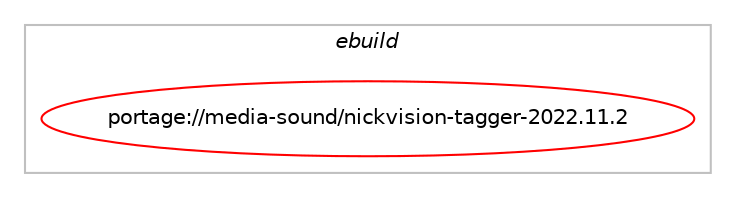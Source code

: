 digraph prolog {

# *************
# Graph options
# *************

newrank=true;
concentrate=true;
compound=true;
graph [rankdir=LR,fontname=Helvetica,fontsize=10,ranksep=1.5];#, ranksep=2.5, nodesep=0.2];
edge  [arrowhead=vee];
node  [fontname=Helvetica,fontsize=10];

# **********
# The ebuild
# **********

subgraph cluster_leftcol {
color=gray;
label=<<i>ebuild</i>>;
id [label="portage://media-sound/nickvision-tagger-2022.11.2", color=red, width=4, href="../media-sound/nickvision-tagger-2022.11.2.svg"];
}

# ****************
# The dependencies
# ****************

subgraph cluster_midcol {
color=gray;
label=<<i>dependencies</i>>;
subgraph cluster_compile {
fillcolor="#eeeeee";
style=filled;
label=<<i>compile</i>>;
# *** BEGIN UNKNOWN DEPENDENCY TYPE (TODO) ***
# id -> equal(package_dependency(portage://media-sound/nickvision-tagger-2022.11.2,install,no,dev-cpp,curlpp,none,[,,],any_same_slot,[]))
# *** END UNKNOWN DEPENDENCY TYPE (TODO) ***

# *** BEGIN UNKNOWN DEPENDENCY TYPE (TODO) ***
# id -> equal(package_dependency(portage://media-sound/nickvision-tagger-2022.11.2,install,no,dev-libs,jsoncpp,none,[,,],any_same_slot,[]))
# *** END UNKNOWN DEPENDENCY TYPE (TODO) ***

# *** BEGIN UNKNOWN DEPENDENCY TYPE (TODO) ***
# id -> equal(package_dependency(portage://media-sound/nickvision-tagger-2022.11.2,install,no,gui-libs,gtk,none,[,,],[slot(4)],[]))
# *** END UNKNOWN DEPENDENCY TYPE (TODO) ***

# *** BEGIN UNKNOWN DEPENDENCY TYPE (TODO) ***
# id -> equal(package_dependency(portage://media-sound/nickvision-tagger-2022.11.2,install,no,gui-libs,libadwaita,none,[,,],any_same_slot,[]))
# *** END UNKNOWN DEPENDENCY TYPE (TODO) ***

# *** BEGIN UNKNOWN DEPENDENCY TYPE (TODO) ***
# id -> equal(package_dependency(portage://media-sound/nickvision-tagger-2022.11.2,install,no,media-libs,taglib,none,[,,],any_same_slot,[]))
# *** END UNKNOWN DEPENDENCY TYPE (TODO) ***

}
subgraph cluster_compileandrun {
fillcolor="#eeeeee";
style=filled;
label=<<i>compile and run</i>>;
}
subgraph cluster_run {
fillcolor="#eeeeee";
style=filled;
label=<<i>run</i>>;
# *** BEGIN UNKNOWN DEPENDENCY TYPE (TODO) ***
# id -> equal(package_dependency(portage://media-sound/nickvision-tagger-2022.11.2,run,no,dev-cpp,curlpp,none,[,,],any_same_slot,[]))
# *** END UNKNOWN DEPENDENCY TYPE (TODO) ***

# *** BEGIN UNKNOWN DEPENDENCY TYPE (TODO) ***
# id -> equal(package_dependency(portage://media-sound/nickvision-tagger-2022.11.2,run,no,dev-libs,jsoncpp,none,[,,],any_same_slot,[]))
# *** END UNKNOWN DEPENDENCY TYPE (TODO) ***

# *** BEGIN UNKNOWN DEPENDENCY TYPE (TODO) ***
# id -> equal(package_dependency(portage://media-sound/nickvision-tagger-2022.11.2,run,no,gui-libs,gtk,none,[,,],[slot(4)],[]))
# *** END UNKNOWN DEPENDENCY TYPE (TODO) ***

# *** BEGIN UNKNOWN DEPENDENCY TYPE (TODO) ***
# id -> equal(package_dependency(portage://media-sound/nickvision-tagger-2022.11.2,run,no,gui-libs,libadwaita,none,[,,],any_same_slot,[]))
# *** END UNKNOWN DEPENDENCY TYPE (TODO) ***

# *** BEGIN UNKNOWN DEPENDENCY TYPE (TODO) ***
# id -> equal(package_dependency(portage://media-sound/nickvision-tagger-2022.11.2,run,no,media-libs,chromaprint,none,[,,],[],[use(enable(tools),none)]))
# *** END UNKNOWN DEPENDENCY TYPE (TODO) ***

# *** BEGIN UNKNOWN DEPENDENCY TYPE (TODO) ***
# id -> equal(package_dependency(portage://media-sound/nickvision-tagger-2022.11.2,run,no,media-libs,taglib,none,[,,],any_same_slot,[]))
# *** END UNKNOWN DEPENDENCY TYPE (TODO) ***

}
}

# **************
# The candidates
# **************

subgraph cluster_choices {
rank=same;
color=gray;
label=<<i>candidates</i>>;

}

}
